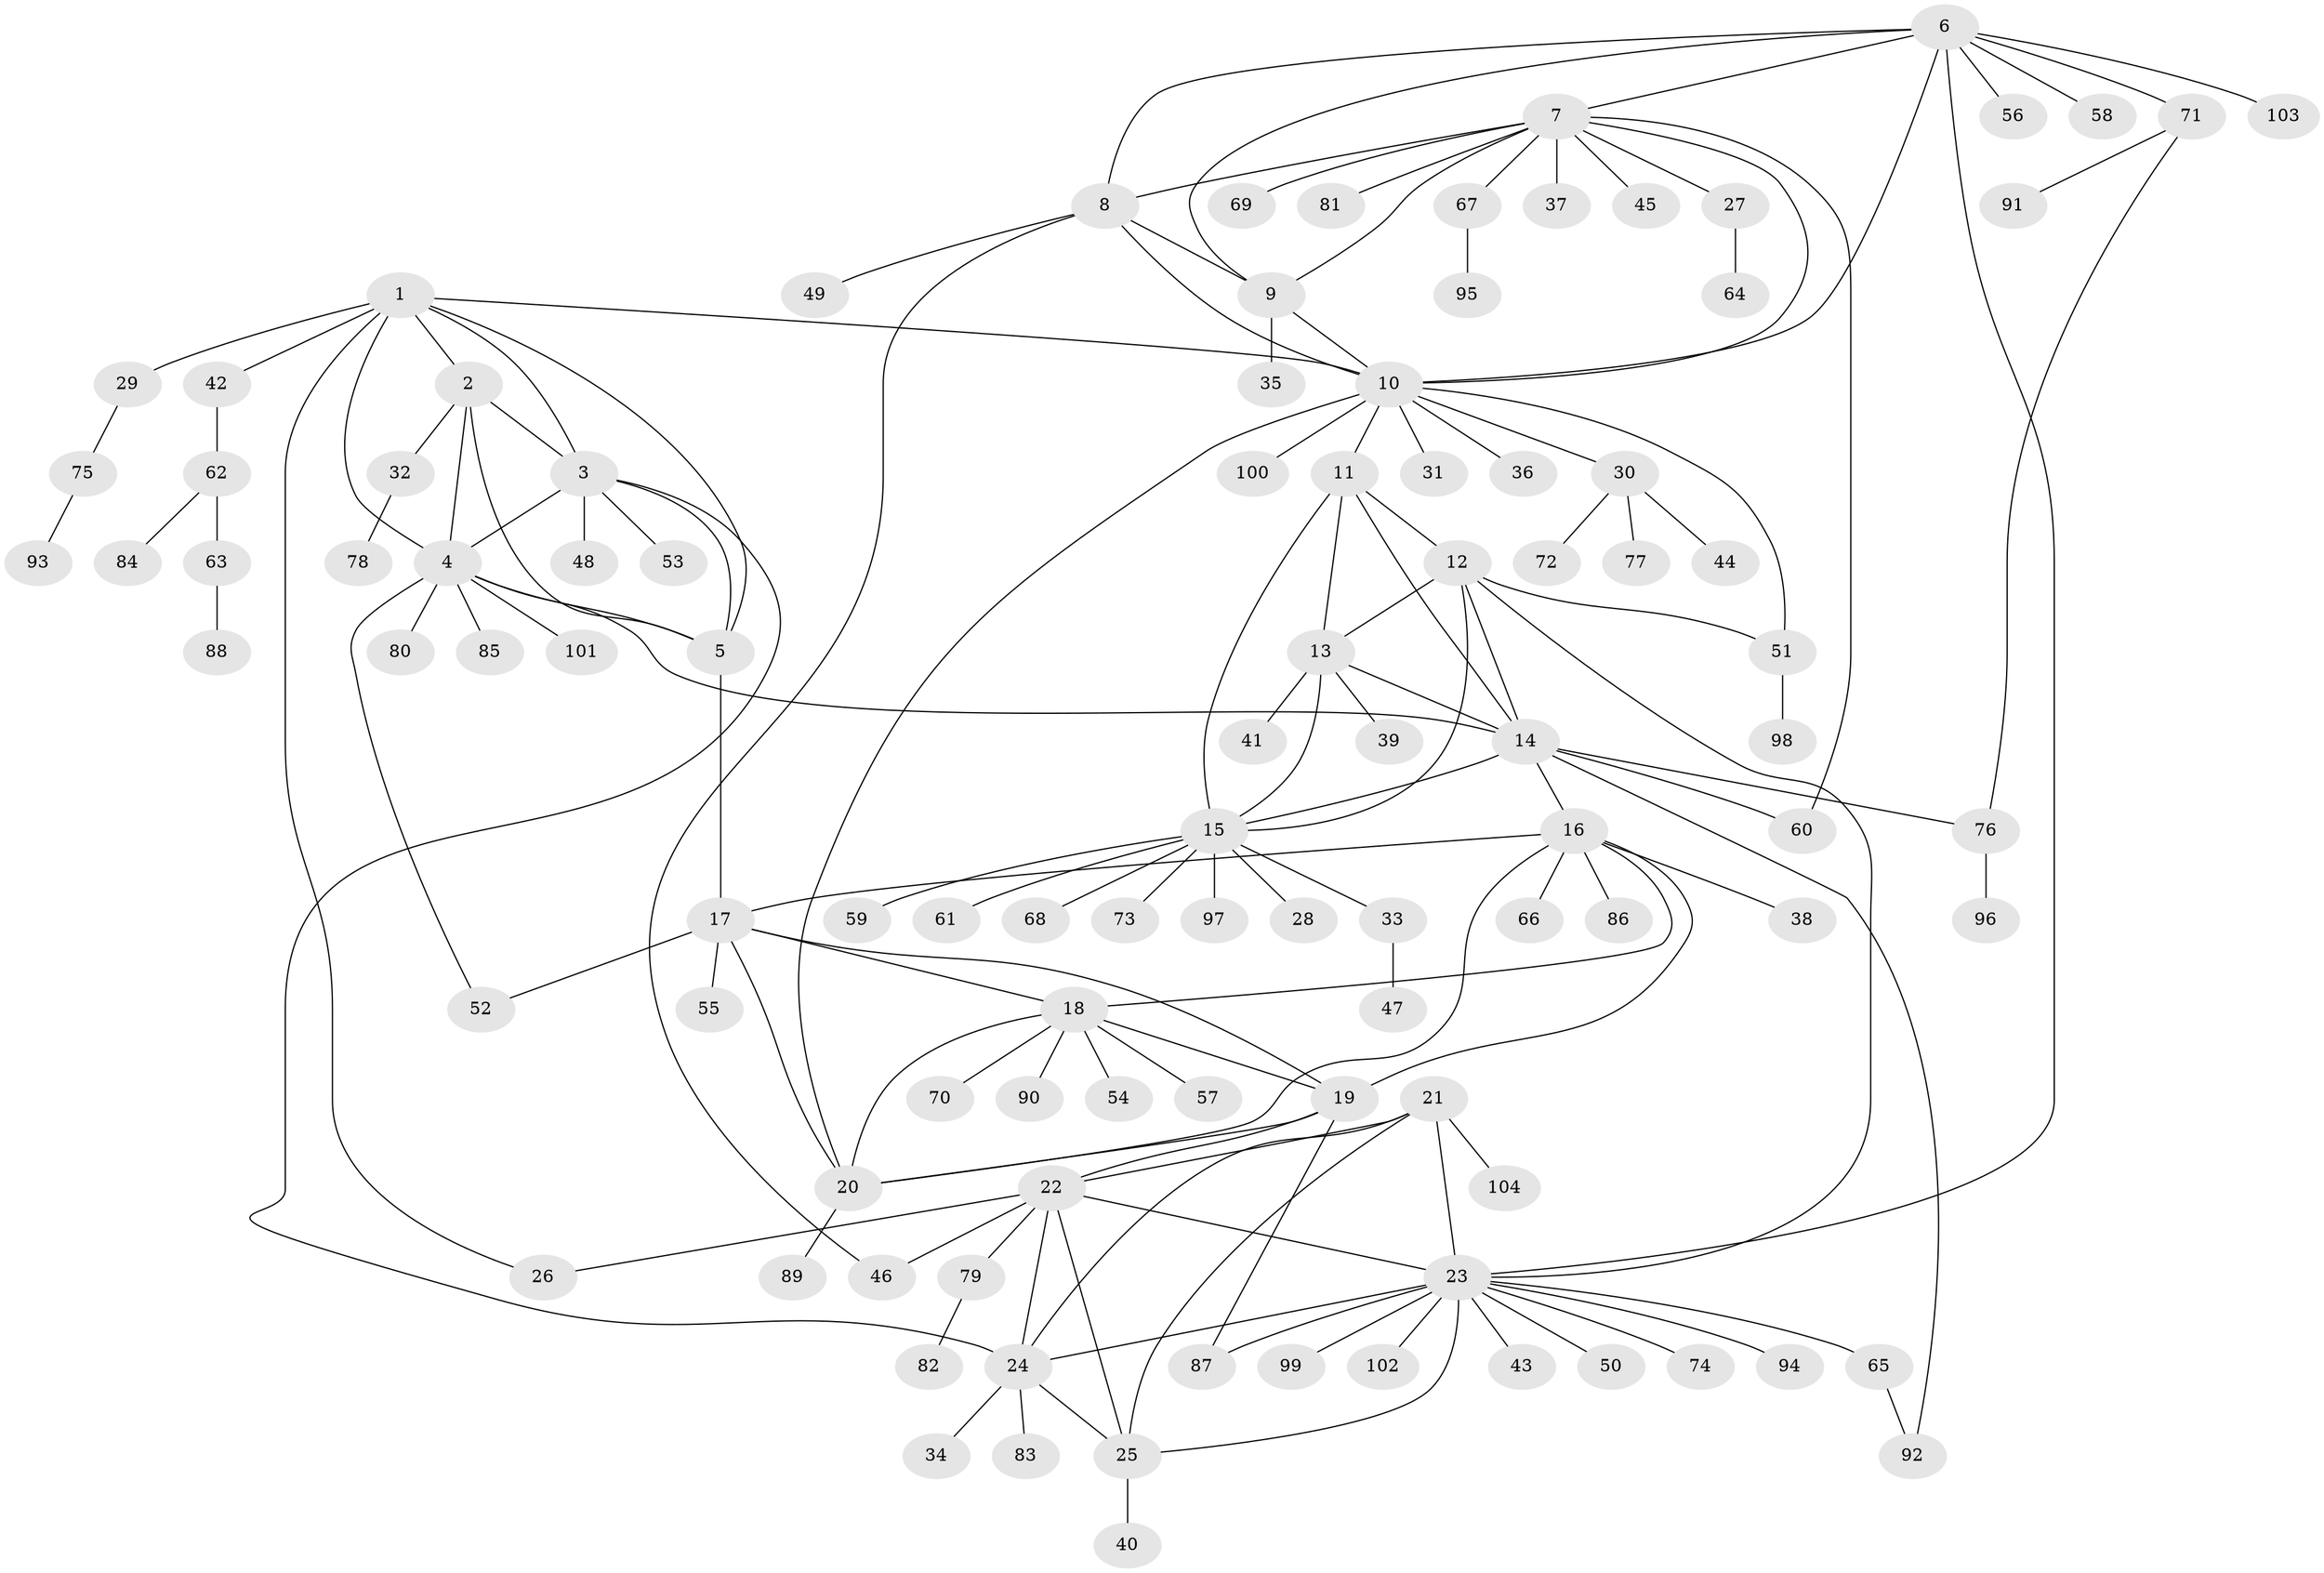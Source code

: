 // coarse degree distribution, {8: 0.047619047619047616, 3: 0.031746031746031744, 4: 0.07936507936507936, 10: 0.031746031746031744, 5: 0.031746031746031744, 11: 0.015873015873015872, 2: 0.2222222222222222, 7: 0.031746031746031744, 6: 0.047619047619047616, 13: 0.015873015873015872, 1: 0.4444444444444444}
// Generated by graph-tools (version 1.1) at 2025/52/03/04/25 22:52:45]
// undirected, 104 vertices, 147 edges
graph export_dot {
  node [color=gray90,style=filled];
  1;
  2;
  3;
  4;
  5;
  6;
  7;
  8;
  9;
  10;
  11;
  12;
  13;
  14;
  15;
  16;
  17;
  18;
  19;
  20;
  21;
  22;
  23;
  24;
  25;
  26;
  27;
  28;
  29;
  30;
  31;
  32;
  33;
  34;
  35;
  36;
  37;
  38;
  39;
  40;
  41;
  42;
  43;
  44;
  45;
  46;
  47;
  48;
  49;
  50;
  51;
  52;
  53;
  54;
  55;
  56;
  57;
  58;
  59;
  60;
  61;
  62;
  63;
  64;
  65;
  66;
  67;
  68;
  69;
  70;
  71;
  72;
  73;
  74;
  75;
  76;
  77;
  78;
  79;
  80;
  81;
  82;
  83;
  84;
  85;
  86;
  87;
  88;
  89;
  90;
  91;
  92;
  93;
  94;
  95;
  96;
  97;
  98;
  99;
  100;
  101;
  102;
  103;
  104;
  1 -- 2;
  1 -- 3;
  1 -- 4;
  1 -- 5;
  1 -- 10;
  1 -- 26;
  1 -- 29;
  1 -- 42;
  2 -- 3;
  2 -- 4;
  2 -- 5;
  2 -- 32;
  3 -- 4;
  3 -- 5;
  3 -- 24;
  3 -- 48;
  3 -- 53;
  4 -- 5;
  4 -- 14;
  4 -- 52;
  4 -- 80;
  4 -- 85;
  4 -- 101;
  5 -- 17;
  6 -- 7;
  6 -- 8;
  6 -- 9;
  6 -- 10;
  6 -- 23;
  6 -- 56;
  6 -- 58;
  6 -- 71;
  6 -- 103;
  7 -- 8;
  7 -- 9;
  7 -- 10;
  7 -- 27;
  7 -- 37;
  7 -- 45;
  7 -- 60;
  7 -- 67;
  7 -- 69;
  7 -- 81;
  8 -- 9;
  8 -- 10;
  8 -- 46;
  8 -- 49;
  9 -- 10;
  9 -- 35;
  10 -- 11;
  10 -- 20;
  10 -- 30;
  10 -- 31;
  10 -- 36;
  10 -- 51;
  10 -- 100;
  11 -- 12;
  11 -- 13;
  11 -- 14;
  11 -- 15;
  12 -- 13;
  12 -- 14;
  12 -- 15;
  12 -- 23;
  12 -- 51;
  13 -- 14;
  13 -- 15;
  13 -- 39;
  13 -- 41;
  14 -- 15;
  14 -- 16;
  14 -- 60;
  14 -- 76;
  14 -- 92;
  15 -- 28;
  15 -- 33;
  15 -- 59;
  15 -- 61;
  15 -- 68;
  15 -- 73;
  15 -- 97;
  16 -- 17;
  16 -- 18;
  16 -- 19;
  16 -- 20;
  16 -- 38;
  16 -- 66;
  16 -- 86;
  17 -- 18;
  17 -- 19;
  17 -- 20;
  17 -- 52;
  17 -- 55;
  18 -- 19;
  18 -- 20;
  18 -- 54;
  18 -- 57;
  18 -- 70;
  18 -- 90;
  19 -- 20;
  19 -- 22;
  19 -- 87;
  20 -- 89;
  21 -- 22;
  21 -- 23;
  21 -- 24;
  21 -- 25;
  21 -- 104;
  22 -- 23;
  22 -- 24;
  22 -- 25;
  22 -- 26;
  22 -- 46;
  22 -- 79;
  23 -- 24;
  23 -- 25;
  23 -- 43;
  23 -- 50;
  23 -- 65;
  23 -- 74;
  23 -- 87;
  23 -- 94;
  23 -- 99;
  23 -- 102;
  24 -- 25;
  24 -- 34;
  24 -- 83;
  25 -- 40;
  27 -- 64;
  29 -- 75;
  30 -- 44;
  30 -- 72;
  30 -- 77;
  32 -- 78;
  33 -- 47;
  42 -- 62;
  51 -- 98;
  62 -- 63;
  62 -- 84;
  63 -- 88;
  65 -- 92;
  67 -- 95;
  71 -- 76;
  71 -- 91;
  75 -- 93;
  76 -- 96;
  79 -- 82;
}
